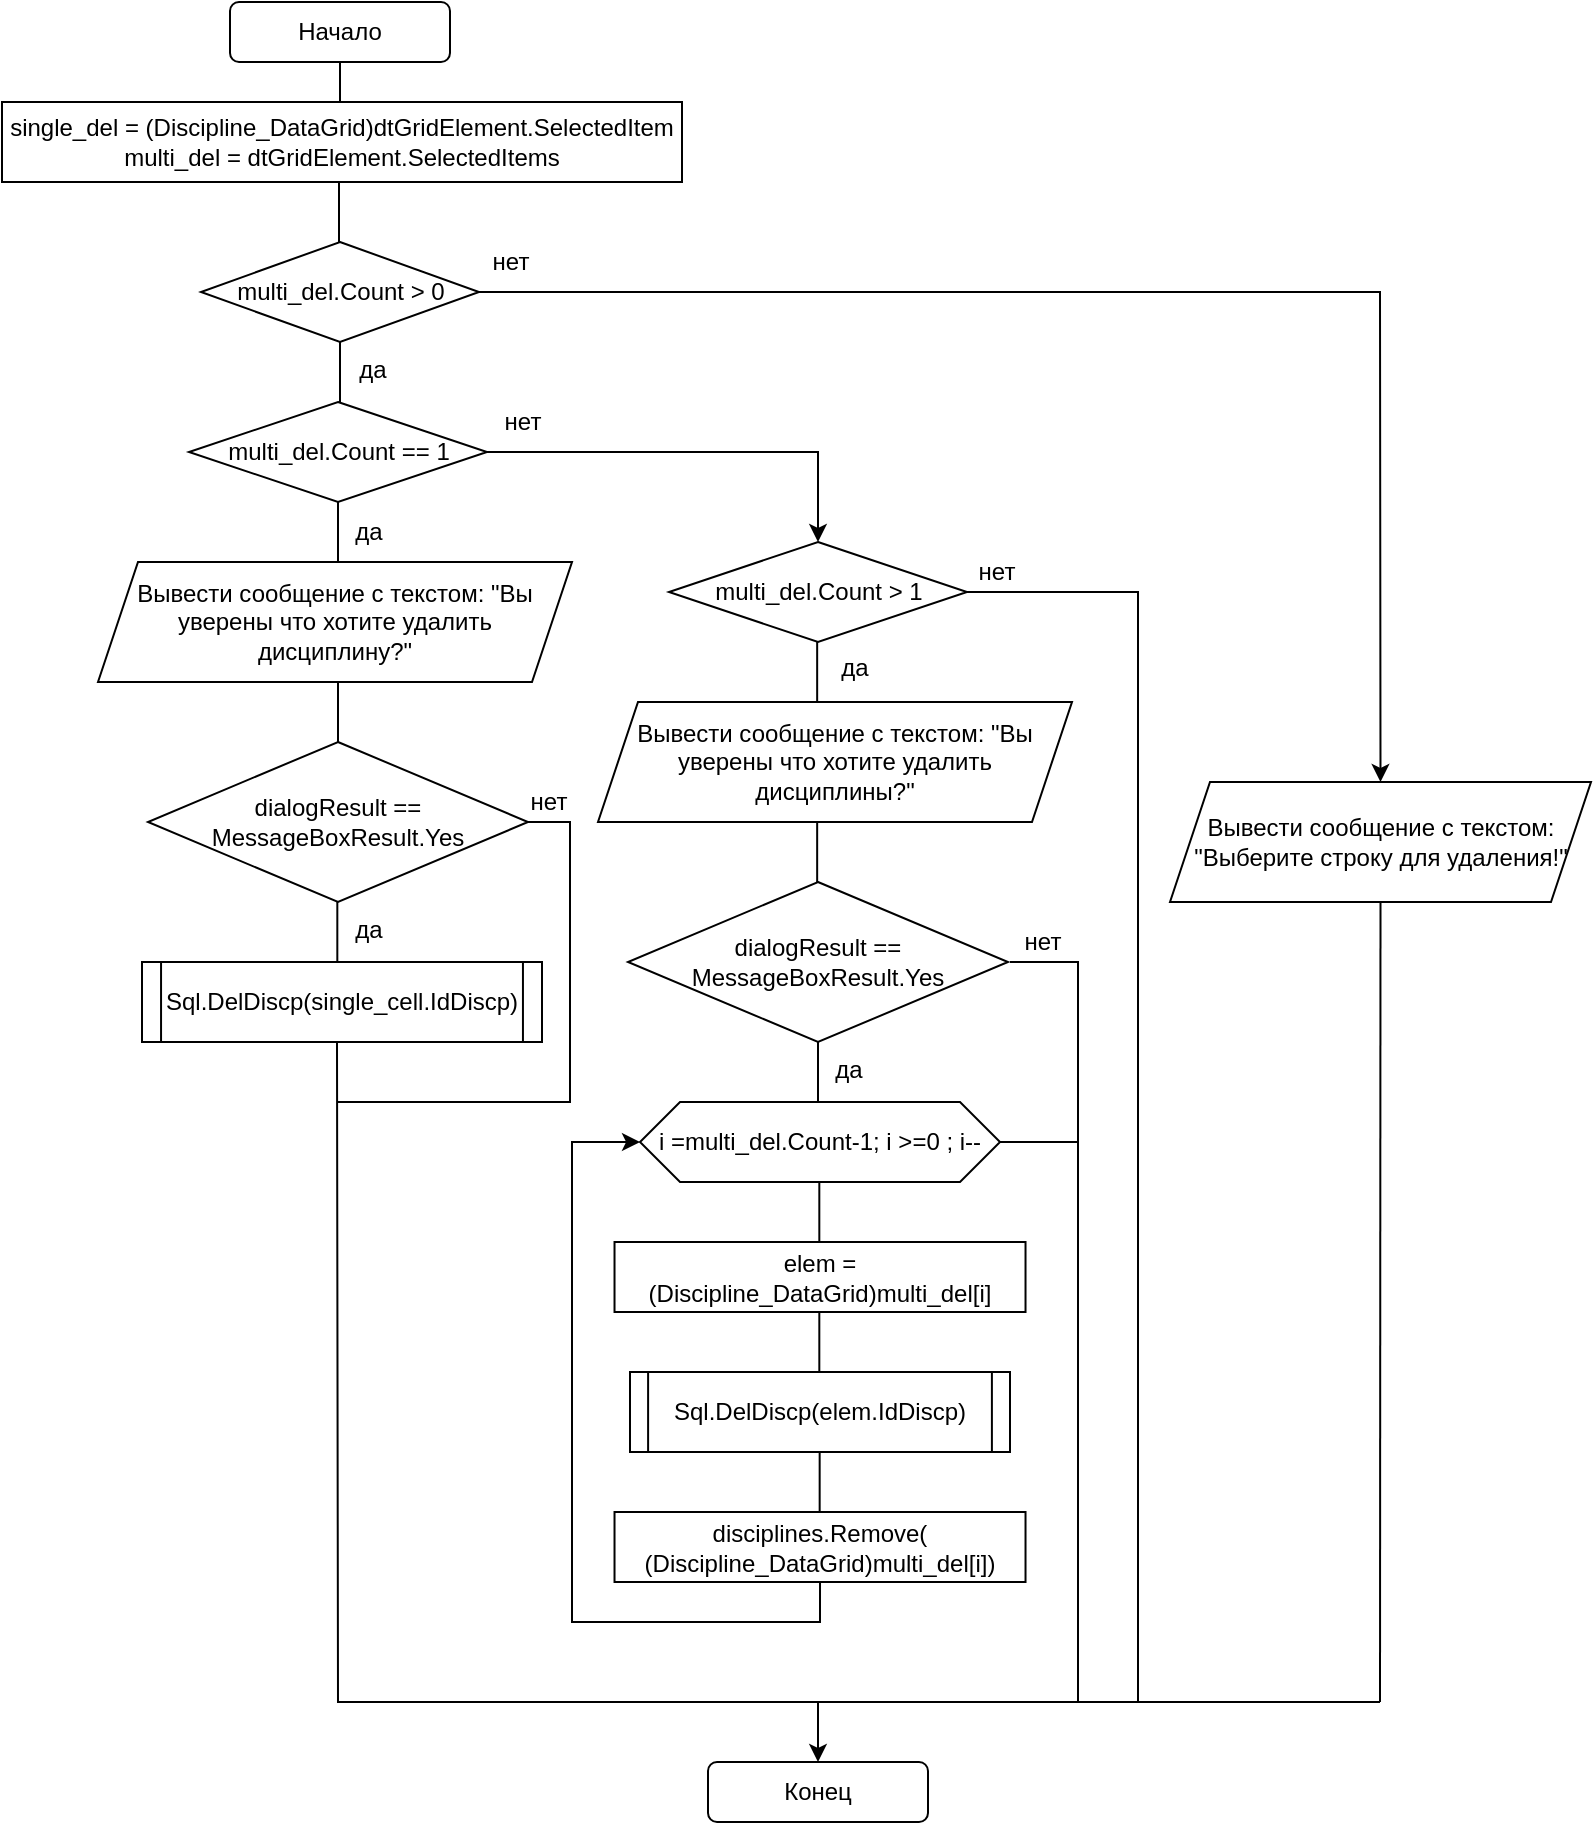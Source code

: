 <mxfile version="17.4.2" type="device"><diagram id="MTigRkSQQilOy8El__mk" name="Страница 1"><mxGraphModel dx="1384" dy="880" grid="1" gridSize="10" guides="1" tooltips="1" connect="1" arrows="1" fold="1" page="1" pageScale="1" pageWidth="850" pageHeight="1100" math="0" shadow="0"><root><mxCell id="0"/><mxCell id="1" parent="0"/><mxCell id="txMlFvxgR18PCwEd5u8l-1" value="Начало" style="rounded=1;whiteSpace=wrap;html=1;" vertex="1" parent="1"><mxGeometry x="130" y="30" width="110" height="30" as="geometry"/></mxCell><mxCell id="txMlFvxgR18PCwEd5u8l-2" value="" style="endArrow=none;html=1;rounded=0;entryX=0.5;entryY=1;entryDx=0;entryDy=0;" edge="1" parent="1" target="txMlFvxgR18PCwEd5u8l-1"><mxGeometry width="50" height="50" relative="1" as="geometry"><mxPoint x="185" y="80" as="sourcePoint"/><mxPoint x="211" y="160" as="targetPoint"/></mxGeometry></mxCell><mxCell id="txMlFvxgR18PCwEd5u8l-3" value="single_del = (Discipline_DataGrid)dtGridElement.SelectedItem&lt;br&gt;multi_del = dtGridElement.SelectedItems" style="rounded=0;whiteSpace=wrap;html=1;" vertex="1" parent="1"><mxGeometry x="16" y="80" width="340" height="40" as="geometry"/></mxCell><mxCell id="txMlFvxgR18PCwEd5u8l-4" value="" style="endArrow=none;html=1;rounded=0;entryX=0.5;entryY=1;entryDx=0;entryDy=0;" edge="1" parent="1"><mxGeometry width="50" height="50" relative="1" as="geometry"><mxPoint x="184.5" y="150" as="sourcePoint"/><mxPoint x="184.5" y="120" as="targetPoint"/></mxGeometry></mxCell><mxCell id="txMlFvxgR18PCwEd5u8l-5" value="multi_del.Count &amp;gt; 0" style="rhombus;whiteSpace=wrap;html=1;" vertex="1" parent="1"><mxGeometry x="115.5" y="150" width="139" height="50" as="geometry"/></mxCell><mxCell id="txMlFvxgR18PCwEd5u8l-19" value="Конец" style="rounded=1;whiteSpace=wrap;html=1;" vertex="1" parent="1"><mxGeometry x="369" y="910" width="110" height="30" as="geometry"/></mxCell><mxCell id="txMlFvxgR18PCwEd5u8l-20" value="" style="endArrow=classic;html=1;rounded=0;exitX=1;exitY=0.5;exitDx=0;exitDy=0;entryX=0.5;entryY=0;entryDx=0;entryDy=0;" edge="1" parent="1" source="txMlFvxgR18PCwEd5u8l-5" target="txMlFvxgR18PCwEd5u8l-47"><mxGeometry width="50" height="50" relative="1" as="geometry"><mxPoint x="270" y="310" as="sourcePoint"/><mxPoint x="531" y="230" as="targetPoint"/><Array as="points"><mxPoint x="705" y="175"/></Array></mxGeometry></mxCell><mxCell id="txMlFvxgR18PCwEd5u8l-26" value="нет" style="text;html=1;align=center;verticalAlign=middle;resizable=0;points=[];autosize=1;strokeColor=none;fillColor=none;" vertex="1" parent="1"><mxGeometry x="254.5" y="150" width="30" height="20" as="geometry"/></mxCell><mxCell id="txMlFvxgR18PCwEd5u8l-27" value="да" style="text;html=1;align=center;verticalAlign=middle;resizable=0;points=[];autosize=1;strokeColor=none;fillColor=none;" vertex="1" parent="1"><mxGeometry x="184" y="285" width="30" height="20" as="geometry"/></mxCell><mxCell id="txMlFvxgR18PCwEd5u8l-28" value="multi_del.Count == 1" style="rhombus;whiteSpace=wrap;html=1;" vertex="1" parent="1"><mxGeometry x="109.5" y="230" width="149" height="50" as="geometry"/></mxCell><mxCell id="txMlFvxgR18PCwEd5u8l-29" value="" style="endArrow=none;html=1;rounded=0;entryX=0.5;entryY=1;entryDx=0;entryDy=0;" edge="1" parent="1"><mxGeometry width="50" height="50" relative="1" as="geometry"><mxPoint x="185" y="230" as="sourcePoint"/><mxPoint x="185" y="200" as="targetPoint"/></mxGeometry></mxCell><mxCell id="txMlFvxgR18PCwEd5u8l-30" value="Вывести сообщение с текстом: &quot;Вы уверены что хотите удалить &lt;br&gt;дисциплину?&quot;" style="shape=parallelogram;perimeter=parallelogramPerimeter;whiteSpace=wrap;html=1;fixedSize=1;" vertex="1" parent="1"><mxGeometry x="64" y="310" width="237" height="60" as="geometry"/></mxCell><mxCell id="txMlFvxgR18PCwEd5u8l-31" value="" style="endArrow=none;html=1;rounded=0;entryX=0.5;entryY=1;entryDx=0;entryDy=0;" edge="1" parent="1"><mxGeometry width="50" height="50" relative="1" as="geometry"><mxPoint x="184" y="310" as="sourcePoint"/><mxPoint x="184" y="280" as="targetPoint"/></mxGeometry></mxCell><mxCell id="txMlFvxgR18PCwEd5u8l-32" value="нет" style="text;html=1;align=center;verticalAlign=middle;resizable=0;points=[];autosize=1;strokeColor=none;fillColor=none;" vertex="1" parent="1"><mxGeometry x="260.5" y="230" width="30" height="20" as="geometry"/></mxCell><mxCell id="txMlFvxgR18PCwEd5u8l-33" value="да" style="text;html=1;align=center;verticalAlign=middle;resizable=0;points=[];autosize=1;strokeColor=none;fillColor=none;" vertex="1" parent="1"><mxGeometry x="186" y="204" width="30" height="20" as="geometry"/></mxCell><mxCell id="txMlFvxgR18PCwEd5u8l-34" value="dialogResult == MessageBoxResult.Yes" style="rhombus;whiteSpace=wrap;html=1;" vertex="1" parent="1"><mxGeometry x="89" y="400" width="190" height="80" as="geometry"/></mxCell><mxCell id="txMlFvxgR18PCwEd5u8l-35" value="" style="endArrow=none;html=1;rounded=0;entryX=0.5;entryY=1;entryDx=0;entryDy=0;" edge="1" parent="1"><mxGeometry width="50" height="50" relative="1" as="geometry"><mxPoint x="184" y="400" as="sourcePoint"/><mxPoint x="184" y="370" as="targetPoint"/></mxGeometry></mxCell><mxCell id="txMlFvxgR18PCwEd5u8l-36" value="да" style="text;html=1;align=center;verticalAlign=middle;resizable=0;points=[];autosize=1;strokeColor=none;fillColor=none;" vertex="1" parent="1"><mxGeometry x="184" y="484" width="30" height="20" as="geometry"/></mxCell><mxCell id="txMlFvxgR18PCwEd5u8l-37" value="" style="endArrow=none;html=1;rounded=0;entryX=0.5;entryY=1;entryDx=0;entryDy=0;" edge="1" parent="1"><mxGeometry width="50" height="50" relative="1" as="geometry"><mxPoint x="183.66" y="510" as="sourcePoint"/><mxPoint x="183.66" y="480" as="targetPoint"/></mxGeometry></mxCell><mxCell id="txMlFvxgR18PCwEd5u8l-40" value="" style="group" vertex="1" connectable="0" parent="1"><mxGeometry x="86" y="510" width="200" height="40" as="geometry"/></mxCell><mxCell id="txMlFvxgR18PCwEd5u8l-41" value="Sql.DelDiscp(single_cell.IdDiscp)" style="rounded=0;whiteSpace=wrap;html=1;" vertex="1" parent="txMlFvxgR18PCwEd5u8l-40"><mxGeometry width="200" height="40" as="geometry"/></mxCell><mxCell id="txMlFvxgR18PCwEd5u8l-42" value="" style="endArrow=none;html=1;rounded=0;" edge="1" parent="txMlFvxgR18PCwEd5u8l-40"><mxGeometry width="50" height="50" relative="1" as="geometry"><mxPoint x="9.524" y="40" as="sourcePoint"/><mxPoint x="9.524" as="targetPoint"/></mxGeometry></mxCell><mxCell id="txMlFvxgR18PCwEd5u8l-43" value="" style="endArrow=none;html=1;rounded=0;" edge="1" parent="txMlFvxgR18PCwEd5u8l-40"><mxGeometry width="50" height="50" relative="1" as="geometry"><mxPoint x="190.476" y="40" as="sourcePoint"/><mxPoint x="190.476" as="targetPoint"/></mxGeometry></mxCell><mxCell id="txMlFvxgR18PCwEd5u8l-44" value="" style="endArrow=none;html=1;rounded=0;entryX=0.5;entryY=1;entryDx=0;entryDy=0;startArrow=classic;startFill=1;" edge="1" parent="1"><mxGeometry width="50" height="50" relative="1" as="geometry"><mxPoint x="424" y="910" as="sourcePoint"/><mxPoint x="183.5" y="550" as="targetPoint"/><Array as="points"><mxPoint x="424" y="880"/><mxPoint x="184" y="880"/></Array></mxGeometry></mxCell><mxCell id="txMlFvxgR18PCwEd5u8l-46" value="" style="endArrow=classic;html=1;rounded=0;exitX=1;exitY=0.5;exitDx=0;exitDy=0;entryX=0.5;entryY=0;entryDx=0;entryDy=0;" edge="1" parent="1" source="txMlFvxgR18PCwEd5u8l-28" target="txMlFvxgR18PCwEd5u8l-48"><mxGeometry width="50" height="50" relative="1" as="geometry"><mxPoint x="260.5" y="255" as="sourcePoint"/><mxPoint x="424" y="300" as="targetPoint"/><Array as="points"><mxPoint x="424" y="255"/></Array></mxGeometry></mxCell><mxCell id="txMlFvxgR18PCwEd5u8l-47" value="Вывести сообщение с текстом: &lt;br&gt;&quot;Выберите строку для удаления!&quot;" style="shape=parallelogram;perimeter=parallelogramPerimeter;whiteSpace=wrap;html=1;fixedSize=1;" vertex="1" parent="1"><mxGeometry x="600" y="420" width="210.5" height="60" as="geometry"/></mxCell><mxCell id="txMlFvxgR18PCwEd5u8l-48" value="multi_del.Count &amp;gt; 1" style="rhombus;whiteSpace=wrap;html=1;" vertex="1" parent="1"><mxGeometry x="349.5" y="300" width="149" height="50" as="geometry"/></mxCell><mxCell id="txMlFvxgR18PCwEd5u8l-50" value="" style="endArrow=none;html=1;rounded=0;entryX=0.5;entryY=1;entryDx=0;entryDy=0;" edge="1" parent="1"><mxGeometry width="50" height="50" relative="1" as="geometry"><mxPoint x="423.58" y="380" as="sourcePoint"/><mxPoint x="423.58" y="350" as="targetPoint"/></mxGeometry></mxCell><mxCell id="txMlFvxgR18PCwEd5u8l-51" value="Вывести сообщение с текстом: &quot;Вы уверены что хотите удалить &lt;br&gt;дисциплины?&quot;" style="shape=parallelogram;perimeter=parallelogramPerimeter;whiteSpace=wrap;html=1;fixedSize=1;" vertex="1" parent="1"><mxGeometry x="314" y="380" width="237" height="60" as="geometry"/></mxCell><mxCell id="txMlFvxgR18PCwEd5u8l-53" value="нет" style="text;html=1;align=center;verticalAlign=middle;resizable=0;points=[];autosize=1;strokeColor=none;fillColor=none;" vertex="1" parent="1"><mxGeometry x="274" y="420" width="30" height="20" as="geometry"/></mxCell><mxCell id="txMlFvxgR18PCwEd5u8l-54" value="dialogResult == MessageBoxResult.Yes" style="rhombus;whiteSpace=wrap;html=1;" vertex="1" parent="1"><mxGeometry x="329" y="470" width="190" height="80" as="geometry"/></mxCell><mxCell id="txMlFvxgR18PCwEd5u8l-55" value="" style="endArrow=none;html=1;rounded=0;entryX=0.5;entryY=1;entryDx=0;entryDy=0;" edge="1" parent="1"><mxGeometry width="50" height="50" relative="1" as="geometry"><mxPoint x="423.58" y="470" as="sourcePoint"/><mxPoint x="423.58" y="440" as="targetPoint"/></mxGeometry></mxCell><mxCell id="txMlFvxgR18PCwEd5u8l-56" value="да" style="text;html=1;align=center;verticalAlign=middle;resizable=0;points=[];autosize=1;strokeColor=none;fillColor=none;" vertex="1" parent="1"><mxGeometry x="424.34" y="554" width="30" height="20" as="geometry"/></mxCell><mxCell id="txMlFvxgR18PCwEd5u8l-57" value="" style="endArrow=none;html=1;rounded=0;entryX=0.5;entryY=1;entryDx=0;entryDy=0;" edge="1" parent="1"><mxGeometry width="50" height="50" relative="1" as="geometry"><mxPoint x="424.0" y="580" as="sourcePoint"/><mxPoint x="424.0" y="550" as="targetPoint"/></mxGeometry></mxCell><mxCell id="txMlFvxgR18PCwEd5u8l-60" value="elem = (Discipline_DataGrid)multi_del[i]" style="rounded=0;whiteSpace=wrap;html=1;" vertex="1" parent="1"><mxGeometry x="322.26" y="650" width="205.5" height="35" as="geometry"/></mxCell><mxCell id="txMlFvxgR18PCwEd5u8l-61" value="" style="endArrow=none;html=1;rounded=0;entryX=0.5;entryY=1;entryDx=0;entryDy=0;" edge="1" parent="1"><mxGeometry width="50" height="50" relative="1" as="geometry"><mxPoint x="424.66" y="650" as="sourcePoint"/><mxPoint x="424.66" y="620" as="targetPoint"/></mxGeometry></mxCell><mxCell id="txMlFvxgR18PCwEd5u8l-62" value="" style="endArrow=none;html=1;rounded=0;exitX=0;exitY=0.5;exitDx=0;exitDy=0;startArrow=classic;startFill=1;entryX=0.5;entryY=1;entryDx=0;entryDy=0;" edge="1" parent="1" source="txMlFvxgR18PCwEd5u8l-63" target="txMlFvxgR18PCwEd5u8l-69"><mxGeometry width="50" height="50" relative="1" as="geometry"><mxPoint x="281" y="705" as="sourcePoint"/><mxPoint x="314" y="830" as="targetPoint"/><Array as="points"><mxPoint x="301" y="600"/><mxPoint x="301" y="695"/><mxPoint x="301" y="840"/><mxPoint x="425" y="840"/></Array></mxGeometry></mxCell><mxCell id="txMlFvxgR18PCwEd5u8l-63" value="&lt;span&gt;i =&lt;/span&gt;multi_del.Count-1&lt;span&gt;; i &amp;gt;=0 ; i--&lt;/span&gt;" style="shape=hexagon;perimeter=hexagonPerimeter2;whiteSpace=wrap;html=1;fixedSize=1;" vertex="1" parent="1"><mxGeometry x="335.01" y="580" width="180" height="40" as="geometry"/></mxCell><mxCell id="txMlFvxgR18PCwEd5u8l-64" value="" style="endArrow=none;html=1;rounded=0;entryX=0.5;entryY=1;entryDx=0;entryDy=0;" edge="1" parent="1"><mxGeometry width="50" height="50" relative="1" as="geometry"><mxPoint x="424.66" y="715" as="sourcePoint"/><mxPoint x="424.66" y="685" as="targetPoint"/></mxGeometry></mxCell><mxCell id="txMlFvxgR18PCwEd5u8l-65" value="" style="group" vertex="1" connectable="0" parent="1"><mxGeometry x="330" y="715" width="190" height="40" as="geometry"/></mxCell><mxCell id="txMlFvxgR18PCwEd5u8l-66" value="Sql.DelDiscp(elem.IdDiscp)" style="rounded=0;whiteSpace=wrap;html=1;" vertex="1" parent="txMlFvxgR18PCwEd5u8l-65"><mxGeometry width="190" height="40" as="geometry"/></mxCell><mxCell id="txMlFvxgR18PCwEd5u8l-67" value="" style="endArrow=none;html=1;rounded=0;" edge="1" parent="txMlFvxgR18PCwEd5u8l-65"><mxGeometry width="50" height="50" relative="1" as="geometry"><mxPoint x="9.048" y="40" as="sourcePoint"/><mxPoint x="9.048" as="targetPoint"/></mxGeometry></mxCell><mxCell id="txMlFvxgR18PCwEd5u8l-68" value="" style="endArrow=none;html=1;rounded=0;" edge="1" parent="txMlFvxgR18PCwEd5u8l-65"><mxGeometry width="50" height="50" relative="1" as="geometry"><mxPoint x="180.952" y="40" as="sourcePoint"/><mxPoint x="180.952" as="targetPoint"/></mxGeometry></mxCell><mxCell id="txMlFvxgR18PCwEd5u8l-69" value="disciplines.Remove(&lt;br&gt;(Discipline_DataGrid)multi_del[i])" style="rounded=0;whiteSpace=wrap;html=1;" vertex="1" parent="1"><mxGeometry x="322.26" y="785" width="205.5" height="35" as="geometry"/></mxCell><mxCell id="txMlFvxgR18PCwEd5u8l-70" value="" style="endArrow=none;html=1;rounded=0;entryX=0.5;entryY=1;entryDx=0;entryDy=0;" edge="1" parent="1"><mxGeometry width="50" height="50" relative="1" as="geometry"><mxPoint x="424.83" y="785" as="sourcePoint"/><mxPoint x="424.83" y="755" as="targetPoint"/></mxGeometry></mxCell><mxCell id="txMlFvxgR18PCwEd5u8l-71" value="" style="endArrow=none;html=1;rounded=0;" edge="1" parent="1"><mxGeometry width="50" height="50" relative="1" as="geometry"><mxPoint x="520" y="510" as="sourcePoint"/><mxPoint x="294" y="880" as="targetPoint"/><Array as="points"><mxPoint x="554" y="510"/><mxPoint x="554" y="880"/></Array></mxGeometry></mxCell><mxCell id="txMlFvxgR18PCwEd5u8l-72" value="" style="endArrow=none;html=1;rounded=0;entryX=0.5;entryY=1;entryDx=0;entryDy=0;" edge="1" parent="1"><mxGeometry width="50" height="50" relative="1" as="geometry"><mxPoint x="554" y="600" as="sourcePoint"/><mxPoint x="515.01" y="600" as="targetPoint"/></mxGeometry></mxCell><mxCell id="txMlFvxgR18PCwEd5u8l-73" value="" style="endArrow=none;html=1;rounded=0;exitX=1;exitY=0.5;exitDx=0;exitDy=0;" edge="1" parent="1" source="txMlFvxgR18PCwEd5u8l-48"><mxGeometry width="50" height="50" relative="1" as="geometry"><mxPoint x="505" y="325" as="sourcePoint"/><mxPoint x="554" y="880" as="targetPoint"/><Array as="points"><mxPoint x="584" y="325"/><mxPoint x="584" y="880"/></Array></mxGeometry></mxCell><mxCell id="txMlFvxgR18PCwEd5u8l-74" value="нет" style="text;html=1;align=center;verticalAlign=middle;resizable=0;points=[];autosize=1;strokeColor=none;fillColor=none;" vertex="1" parent="1"><mxGeometry x="521" y="490" width="30" height="20" as="geometry"/></mxCell><mxCell id="txMlFvxgR18PCwEd5u8l-75" value="нет" style="text;html=1;align=center;verticalAlign=middle;resizable=0;points=[];autosize=1;strokeColor=none;fillColor=none;" vertex="1" parent="1"><mxGeometry x="497.76" y="305" width="30" height="20" as="geometry"/></mxCell><mxCell id="txMlFvxgR18PCwEd5u8l-77" value="да" style="text;html=1;align=center;verticalAlign=middle;resizable=0;points=[];autosize=1;strokeColor=none;fillColor=none;" vertex="1" parent="1"><mxGeometry x="427" y="353" width="30" height="20" as="geometry"/></mxCell><mxCell id="txMlFvxgR18PCwEd5u8l-78" value="" style="endArrow=none;html=1;rounded=0;exitX=1;exitY=0.5;exitDx=0;exitDy=0;" edge="1" parent="1" source="txMlFvxgR18PCwEd5u8l-34"><mxGeometry width="50" height="50" relative="1" as="geometry"><mxPoint x="530" y="520" as="sourcePoint"/><mxPoint x="184" y="580" as="targetPoint"/><Array as="points"><mxPoint x="300" y="440"/><mxPoint x="300" y="580"/></Array></mxGeometry></mxCell><mxCell id="txMlFvxgR18PCwEd5u8l-80" value="" style="endArrow=none;html=1;rounded=0;entryX=0.5;entryY=1;entryDx=0;entryDy=0;" edge="1" parent="1" target="txMlFvxgR18PCwEd5u8l-47"><mxGeometry width="50" height="50" relative="1" as="geometry"><mxPoint x="705" y="880" as="sourcePoint"/><mxPoint x="700" y="500" as="targetPoint"/></mxGeometry></mxCell><mxCell id="txMlFvxgR18PCwEd5u8l-81" value="" style="endArrow=none;html=1;rounded=0;" edge="1" parent="1"><mxGeometry width="50" height="50" relative="1" as="geometry"><mxPoint x="579" y="880" as="sourcePoint"/><mxPoint x="705" y="880" as="targetPoint"/></mxGeometry></mxCell></root></mxGraphModel></diagram></mxfile>